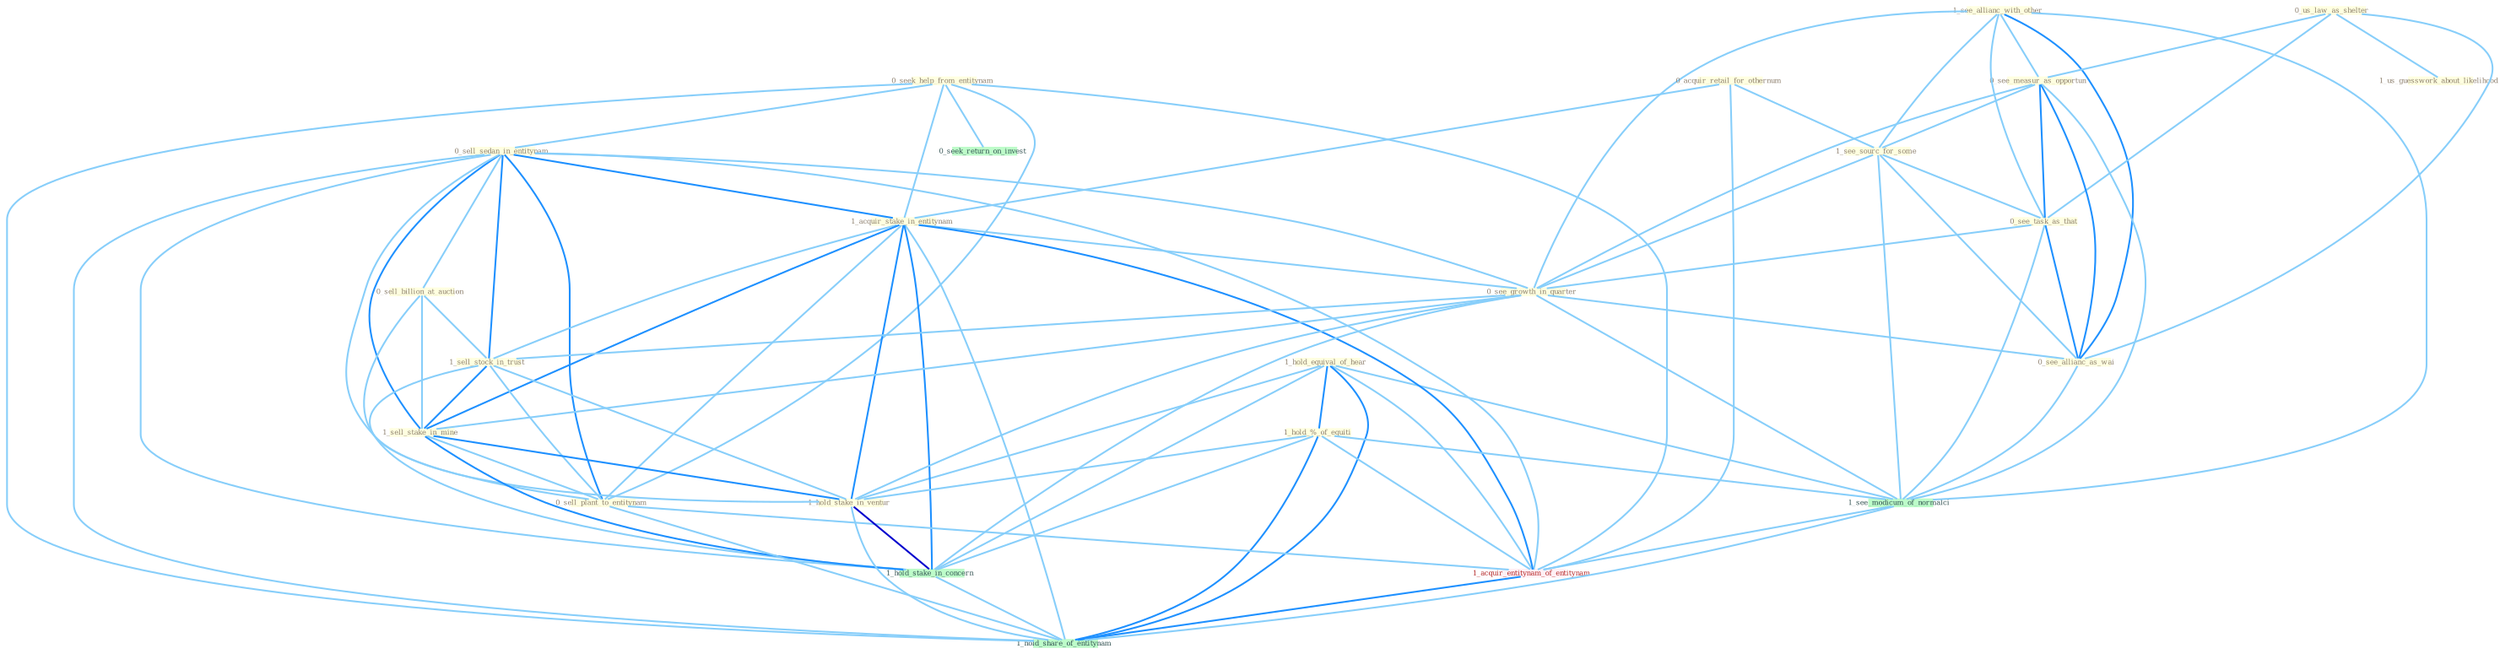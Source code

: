 Graph G{ 
    node
    [shape=polygon,style=filled,width=.5,height=.06,color="#BDFCC9",fixedsize=true,fontsize=4,
    fontcolor="#2f4f4f"];
    {node
    [color="#ffffe0", fontcolor="#8b7d6b"] "1_see_allianc_with_other " "0_seek_help_from_entitynam " "0_us_law_as_shelter " "1_us_guesswork_about_likelihood " "0_acquir_retail_for_othernum " "0_see_measur_as_opportun " "0_sell_sedan_in_entitynam " "1_hold_equival_of_hear " "1_see_sourc_for_some " "1_acquir_stake_in_entitynam " "0_see_task_as_that " "0_see_growth_in_quarter " "0_sell_billion_at_auction " "1_sell_stock_in_trust " "1_hold_%_of_equiti " "1_sell_stake_in_mine " "0_sell_plant_to_entitynam " "1_hold_stake_in_ventur " "0_see_allianc_as_wai "}
{node [color="#fff0f5", fontcolor="#b22222"] "1_acquir_entitynam_of_entitynam "}
edge [color="#B0E2FF"];

	"1_see_allianc_with_other " -- "0_see_measur_as_opportun " [w="1", color="#87cefa" ];
	"1_see_allianc_with_other " -- "1_see_sourc_for_some " [w="1", color="#87cefa" ];
	"1_see_allianc_with_other " -- "0_see_task_as_that " [w="1", color="#87cefa" ];
	"1_see_allianc_with_other " -- "0_see_growth_in_quarter " [w="1", color="#87cefa" ];
	"1_see_allianc_with_other " -- "0_see_allianc_as_wai " [w="2", color="#1e90ff" , len=0.8];
	"1_see_allianc_with_other " -- "1_see_modicum_of_normalci " [w="1", color="#87cefa" ];
	"0_seek_help_from_entitynam " -- "0_sell_sedan_in_entitynam " [w="1", color="#87cefa" ];
	"0_seek_help_from_entitynam " -- "1_acquir_stake_in_entitynam " [w="1", color="#87cefa" ];
	"0_seek_help_from_entitynam " -- "0_sell_plant_to_entitynam " [w="1", color="#87cefa" ];
	"0_seek_help_from_entitynam " -- "0_seek_return_on_invest " [w="1", color="#87cefa" ];
	"0_seek_help_from_entitynam " -- "1_acquir_entitynam_of_entitynam " [w="1", color="#87cefa" ];
	"0_seek_help_from_entitynam " -- "1_hold_share_of_entitynam " [w="1", color="#87cefa" ];
	"0_us_law_as_shelter " -- "1_us_guesswork_about_likelihood " [w="1", color="#87cefa" ];
	"0_us_law_as_shelter " -- "0_see_measur_as_opportun " [w="1", color="#87cefa" ];
	"0_us_law_as_shelter " -- "0_see_task_as_that " [w="1", color="#87cefa" ];
	"0_us_law_as_shelter " -- "0_see_allianc_as_wai " [w="1", color="#87cefa" ];
	"0_acquir_retail_for_othernum " -- "1_see_sourc_for_some " [w="1", color="#87cefa" ];
	"0_acquir_retail_for_othernum " -- "1_acquir_stake_in_entitynam " [w="1", color="#87cefa" ];
	"0_acquir_retail_for_othernum " -- "1_acquir_entitynam_of_entitynam " [w="1", color="#87cefa" ];
	"0_see_measur_as_opportun " -- "1_see_sourc_for_some " [w="1", color="#87cefa" ];
	"0_see_measur_as_opportun " -- "0_see_task_as_that " [w="2", color="#1e90ff" , len=0.8];
	"0_see_measur_as_opportun " -- "0_see_growth_in_quarter " [w="1", color="#87cefa" ];
	"0_see_measur_as_opportun " -- "0_see_allianc_as_wai " [w="2", color="#1e90ff" , len=0.8];
	"0_see_measur_as_opportun " -- "1_see_modicum_of_normalci " [w="1", color="#87cefa" ];
	"0_sell_sedan_in_entitynam " -- "1_acquir_stake_in_entitynam " [w="2", color="#1e90ff" , len=0.8];
	"0_sell_sedan_in_entitynam " -- "0_see_growth_in_quarter " [w="1", color="#87cefa" ];
	"0_sell_sedan_in_entitynam " -- "0_sell_billion_at_auction " [w="1", color="#87cefa" ];
	"0_sell_sedan_in_entitynam " -- "1_sell_stock_in_trust " [w="2", color="#1e90ff" , len=0.8];
	"0_sell_sedan_in_entitynam " -- "1_sell_stake_in_mine " [w="2", color="#1e90ff" , len=0.8];
	"0_sell_sedan_in_entitynam " -- "0_sell_plant_to_entitynam " [w="2", color="#1e90ff" , len=0.8];
	"0_sell_sedan_in_entitynam " -- "1_hold_stake_in_ventur " [w="1", color="#87cefa" ];
	"0_sell_sedan_in_entitynam " -- "1_hold_stake_in_concern " [w="1", color="#87cefa" ];
	"0_sell_sedan_in_entitynam " -- "1_acquir_entitynam_of_entitynam " [w="1", color="#87cefa" ];
	"0_sell_sedan_in_entitynam " -- "1_hold_share_of_entitynam " [w="1", color="#87cefa" ];
	"1_hold_equival_of_hear " -- "1_hold_%_of_equiti " [w="2", color="#1e90ff" , len=0.8];
	"1_hold_equival_of_hear " -- "1_hold_stake_in_ventur " [w="1", color="#87cefa" ];
	"1_hold_equival_of_hear " -- "1_hold_stake_in_concern " [w="1", color="#87cefa" ];
	"1_hold_equival_of_hear " -- "1_see_modicum_of_normalci " [w="1", color="#87cefa" ];
	"1_hold_equival_of_hear " -- "1_acquir_entitynam_of_entitynam " [w="1", color="#87cefa" ];
	"1_hold_equival_of_hear " -- "1_hold_share_of_entitynam " [w="2", color="#1e90ff" , len=0.8];
	"1_see_sourc_for_some " -- "0_see_task_as_that " [w="1", color="#87cefa" ];
	"1_see_sourc_for_some " -- "0_see_growth_in_quarter " [w="1", color="#87cefa" ];
	"1_see_sourc_for_some " -- "0_see_allianc_as_wai " [w="1", color="#87cefa" ];
	"1_see_sourc_for_some " -- "1_see_modicum_of_normalci " [w="1", color="#87cefa" ];
	"1_acquir_stake_in_entitynam " -- "0_see_growth_in_quarter " [w="1", color="#87cefa" ];
	"1_acquir_stake_in_entitynam " -- "1_sell_stock_in_trust " [w="1", color="#87cefa" ];
	"1_acquir_stake_in_entitynam " -- "1_sell_stake_in_mine " [w="2", color="#1e90ff" , len=0.8];
	"1_acquir_stake_in_entitynam " -- "0_sell_plant_to_entitynam " [w="1", color="#87cefa" ];
	"1_acquir_stake_in_entitynam " -- "1_hold_stake_in_ventur " [w="2", color="#1e90ff" , len=0.8];
	"1_acquir_stake_in_entitynam " -- "1_hold_stake_in_concern " [w="2", color="#1e90ff" , len=0.8];
	"1_acquir_stake_in_entitynam " -- "1_acquir_entitynam_of_entitynam " [w="2", color="#1e90ff" , len=0.8];
	"1_acquir_stake_in_entitynam " -- "1_hold_share_of_entitynam " [w="1", color="#87cefa" ];
	"0_see_task_as_that " -- "0_see_growth_in_quarter " [w="1", color="#87cefa" ];
	"0_see_task_as_that " -- "0_see_allianc_as_wai " [w="2", color="#1e90ff" , len=0.8];
	"0_see_task_as_that " -- "1_see_modicum_of_normalci " [w="1", color="#87cefa" ];
	"0_see_growth_in_quarter " -- "1_sell_stock_in_trust " [w="1", color="#87cefa" ];
	"0_see_growth_in_quarter " -- "1_sell_stake_in_mine " [w="1", color="#87cefa" ];
	"0_see_growth_in_quarter " -- "1_hold_stake_in_ventur " [w="1", color="#87cefa" ];
	"0_see_growth_in_quarter " -- "0_see_allianc_as_wai " [w="1", color="#87cefa" ];
	"0_see_growth_in_quarter " -- "1_hold_stake_in_concern " [w="1", color="#87cefa" ];
	"0_see_growth_in_quarter " -- "1_see_modicum_of_normalci " [w="1", color="#87cefa" ];
	"0_sell_billion_at_auction " -- "1_sell_stock_in_trust " [w="1", color="#87cefa" ];
	"0_sell_billion_at_auction " -- "1_sell_stake_in_mine " [w="1", color="#87cefa" ];
	"0_sell_billion_at_auction " -- "0_sell_plant_to_entitynam " [w="1", color="#87cefa" ];
	"1_sell_stock_in_trust " -- "1_sell_stake_in_mine " [w="2", color="#1e90ff" , len=0.8];
	"1_sell_stock_in_trust " -- "0_sell_plant_to_entitynam " [w="1", color="#87cefa" ];
	"1_sell_stock_in_trust " -- "1_hold_stake_in_ventur " [w="1", color="#87cefa" ];
	"1_sell_stock_in_trust " -- "1_hold_stake_in_concern " [w="1", color="#87cefa" ];
	"1_hold_%_of_equiti " -- "1_hold_stake_in_ventur " [w="1", color="#87cefa" ];
	"1_hold_%_of_equiti " -- "1_hold_stake_in_concern " [w="1", color="#87cefa" ];
	"1_hold_%_of_equiti " -- "1_see_modicum_of_normalci " [w="1", color="#87cefa" ];
	"1_hold_%_of_equiti " -- "1_acquir_entitynam_of_entitynam " [w="1", color="#87cefa" ];
	"1_hold_%_of_equiti " -- "1_hold_share_of_entitynam " [w="2", color="#1e90ff" , len=0.8];
	"1_sell_stake_in_mine " -- "0_sell_plant_to_entitynam " [w="1", color="#87cefa" ];
	"1_sell_stake_in_mine " -- "1_hold_stake_in_ventur " [w="2", color="#1e90ff" , len=0.8];
	"1_sell_stake_in_mine " -- "1_hold_stake_in_concern " [w="2", color="#1e90ff" , len=0.8];
	"0_sell_plant_to_entitynam " -- "1_acquir_entitynam_of_entitynam " [w="1", color="#87cefa" ];
	"0_sell_plant_to_entitynam " -- "1_hold_share_of_entitynam " [w="1", color="#87cefa" ];
	"1_hold_stake_in_ventur " -- "1_hold_stake_in_concern " [w="3", color="#0000cd" , len=0.6];
	"1_hold_stake_in_ventur " -- "1_hold_share_of_entitynam " [w="1", color="#87cefa" ];
	"0_see_allianc_as_wai " -- "1_see_modicum_of_normalci " [w="1", color="#87cefa" ];
	"1_hold_stake_in_concern " -- "1_hold_share_of_entitynam " [w="1", color="#87cefa" ];
	"1_see_modicum_of_normalci " -- "1_acquir_entitynam_of_entitynam " [w="1", color="#87cefa" ];
	"1_see_modicum_of_normalci " -- "1_hold_share_of_entitynam " [w="1", color="#87cefa" ];
	"1_acquir_entitynam_of_entitynam " -- "1_hold_share_of_entitynam " [w="2", color="#1e90ff" , len=0.8];
}